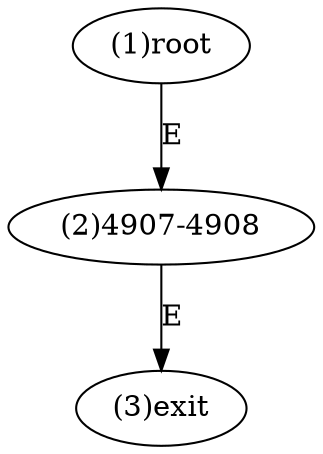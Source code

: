 digraph "" { 
1[ label="(1)root"];
2[ label="(2)4907-4908"];
3[ label="(3)exit"];
1->2[ label="E"];
2->3[ label="E"];
}
